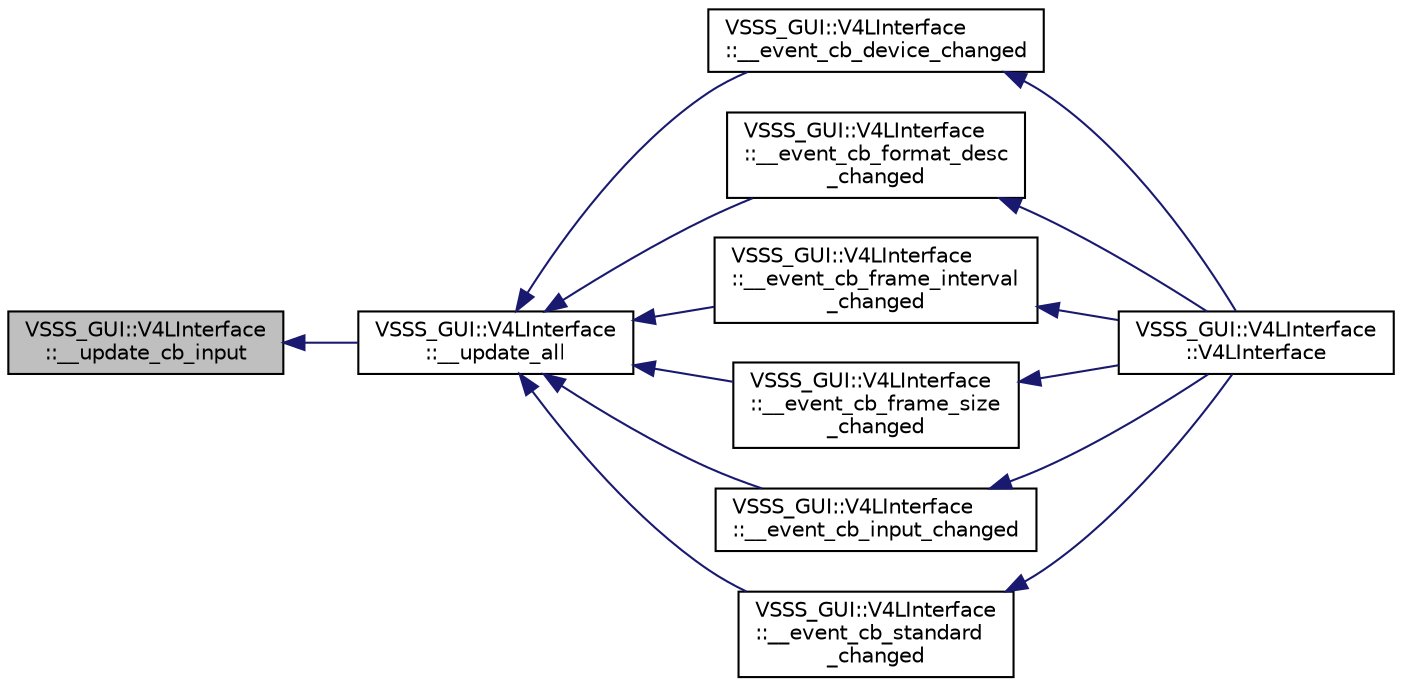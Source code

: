 digraph "VSSS_GUI::V4LInterface::__update_cb_input"
{
 // INTERACTIVE_SVG=YES
  edge [fontname="Helvetica",fontsize="10",labelfontname="Helvetica",labelfontsize="10"];
  node [fontname="Helvetica",fontsize="10",shape=record];
  rankdir="LR";
  Node621 [label="VSSS_GUI::V4LInterface\l::__update_cb_input",height=0.2,width=0.4,color="black", fillcolor="grey75", style="filled", fontcolor="black"];
  Node621 -> Node622 [dir="back",color="midnightblue",fontsize="10",style="solid",fontname="Helvetica"];
  Node622 [label="VSSS_GUI::V4LInterface\l::__update_all",height=0.2,width=0.4,color="black", fillcolor="white", style="filled",URL="$class_v_s_s_s___g_u_i_1_1_v4_l_interface.html#ac3fe0a20fd30c6e9505eb375ef63e52e",tooltip="Update all combo box inputs on CaptureGUI. "];
  Node622 -> Node623 [dir="back",color="midnightblue",fontsize="10",style="solid",fontname="Helvetica"];
  Node623 [label="VSSS_GUI::V4LInterface\l::__event_cb_device_changed",height=0.2,width=0.4,color="black", fillcolor="white", style="filled",URL="$class_v_s_s_s___g_u_i_1_1_v4_l_interface.html#af38c88f726a7ff9fab089ab9ed20c03c",tooltip="Event triggered when a new device is selected in Device combobox. "];
  Node623 -> Node624 [dir="back",color="midnightblue",fontsize="10",style="solid",fontname="Helvetica"];
  Node624 [label="VSSS_GUI::V4LInterface\l::V4LInterface",height=0.2,width=0.4,color="black", fillcolor="white", style="filled",URL="$class_v_s_s_s___g_u_i_1_1_v4_l_interface.html#a8fafd828eacc6d5480649fa9fddc7ee4",tooltip="Constructor of a V4LInterface object. "];
  Node622 -> Node625 [dir="back",color="midnightblue",fontsize="10",style="solid",fontname="Helvetica"];
  Node625 [label="VSSS_GUI::V4LInterface\l::__event_cb_format_desc\l_changed",height=0.2,width=0.4,color="black", fillcolor="white", style="filled",URL="$class_v_s_s_s___g_u_i_1_1_v4_l_interface.html#a41dc791b309dcb6e4469c6cc9d4a4852",tooltip="Event triggered when a new format is selected in Format combobox. "];
  Node625 -> Node624 [dir="back",color="midnightblue",fontsize="10",style="solid",fontname="Helvetica"];
  Node622 -> Node626 [dir="back",color="midnightblue",fontsize="10",style="solid",fontname="Helvetica"];
  Node626 [label="VSSS_GUI::V4LInterface\l::__event_cb_frame_interval\l_changed",height=0.2,width=0.4,color="black", fillcolor="white", style="filled",URL="$class_v_s_s_s___g_u_i_1_1_v4_l_interface.html#ad78e73dabab1c7caa41a45c363eef205",tooltip="Event triggered when a new interval is selected in Interval combobox. "];
  Node626 -> Node624 [dir="back",color="midnightblue",fontsize="10",style="solid",fontname="Helvetica"];
  Node622 -> Node627 [dir="back",color="midnightblue",fontsize="10",style="solid",fontname="Helvetica"];
  Node627 [label="VSSS_GUI::V4LInterface\l::__event_cb_frame_size\l_changed",height=0.2,width=0.4,color="black", fillcolor="white", style="filled",URL="$class_v_s_s_s___g_u_i_1_1_v4_l_interface.html#a49e6f69de18f2bcb54db964375535e9f",tooltip="Event triggered when a new frame size is selected in Frame size combobox. "];
  Node627 -> Node624 [dir="back",color="midnightblue",fontsize="10",style="solid",fontname="Helvetica"];
  Node622 -> Node628 [dir="back",color="midnightblue",fontsize="10",style="solid",fontname="Helvetica"];
  Node628 [label="VSSS_GUI::V4LInterface\l::__event_cb_input_changed",height=0.2,width=0.4,color="black", fillcolor="white", style="filled",URL="$class_v_s_s_s___g_u_i_1_1_v4_l_interface.html#a09e546d62cf2363590490c2f9e85c951",tooltip="Event triggered when a new input is selected in Input combobox. "];
  Node628 -> Node624 [dir="back",color="midnightblue",fontsize="10",style="solid",fontname="Helvetica"];
  Node622 -> Node629 [dir="back",color="midnightblue",fontsize="10",style="solid",fontname="Helvetica"];
  Node629 [label="VSSS_GUI::V4LInterface\l::__event_cb_standard\l_changed",height=0.2,width=0.4,color="black", fillcolor="white", style="filled",URL="$class_v_s_s_s___g_u_i_1_1_v4_l_interface.html#adaa2a6e1946bb639d5be0ec3eb03cdb5",tooltip="Event triggered when a new stantard is selected in Standard combobox. "];
  Node629 -> Node624 [dir="back",color="midnightblue",fontsize="10",style="solid",fontname="Helvetica"];
}
